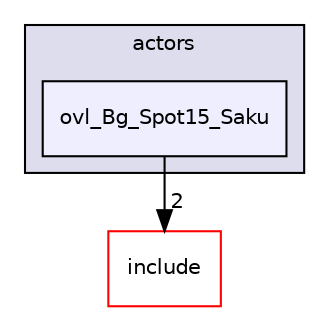 digraph "src/overlays/actors/ovl_Bg_Spot15_Saku" {
  compound=true
  node [ fontsize="10", fontname="Helvetica"];
  edge [ labelfontsize="10", labelfontname="Helvetica"];
  subgraph clusterdir_e93473484be31ce7bcb356bd643a22f8 {
    graph [ bgcolor="#ddddee", pencolor="black", label="actors" fontname="Helvetica", fontsize="10", URL="dir_e93473484be31ce7bcb356bd643a22f8.html"]
  dir_8b4c05296ce8a86d83af00a213ae8331 [shape=box, label="ovl_Bg_Spot15_Saku", style="filled", fillcolor="#eeeeff", pencolor="black", URL="dir_8b4c05296ce8a86d83af00a213ae8331.html"];
  }
  dir_d44c64559bbebec7f509842c48db8b23 [shape=box label="include" fillcolor="white" style="filled" color="red" URL="dir_d44c64559bbebec7f509842c48db8b23.html"];
  dir_8b4c05296ce8a86d83af00a213ae8331->dir_d44c64559bbebec7f509842c48db8b23 [headlabel="2", labeldistance=1.5 headhref="dir_000120_000000.html"];
}

